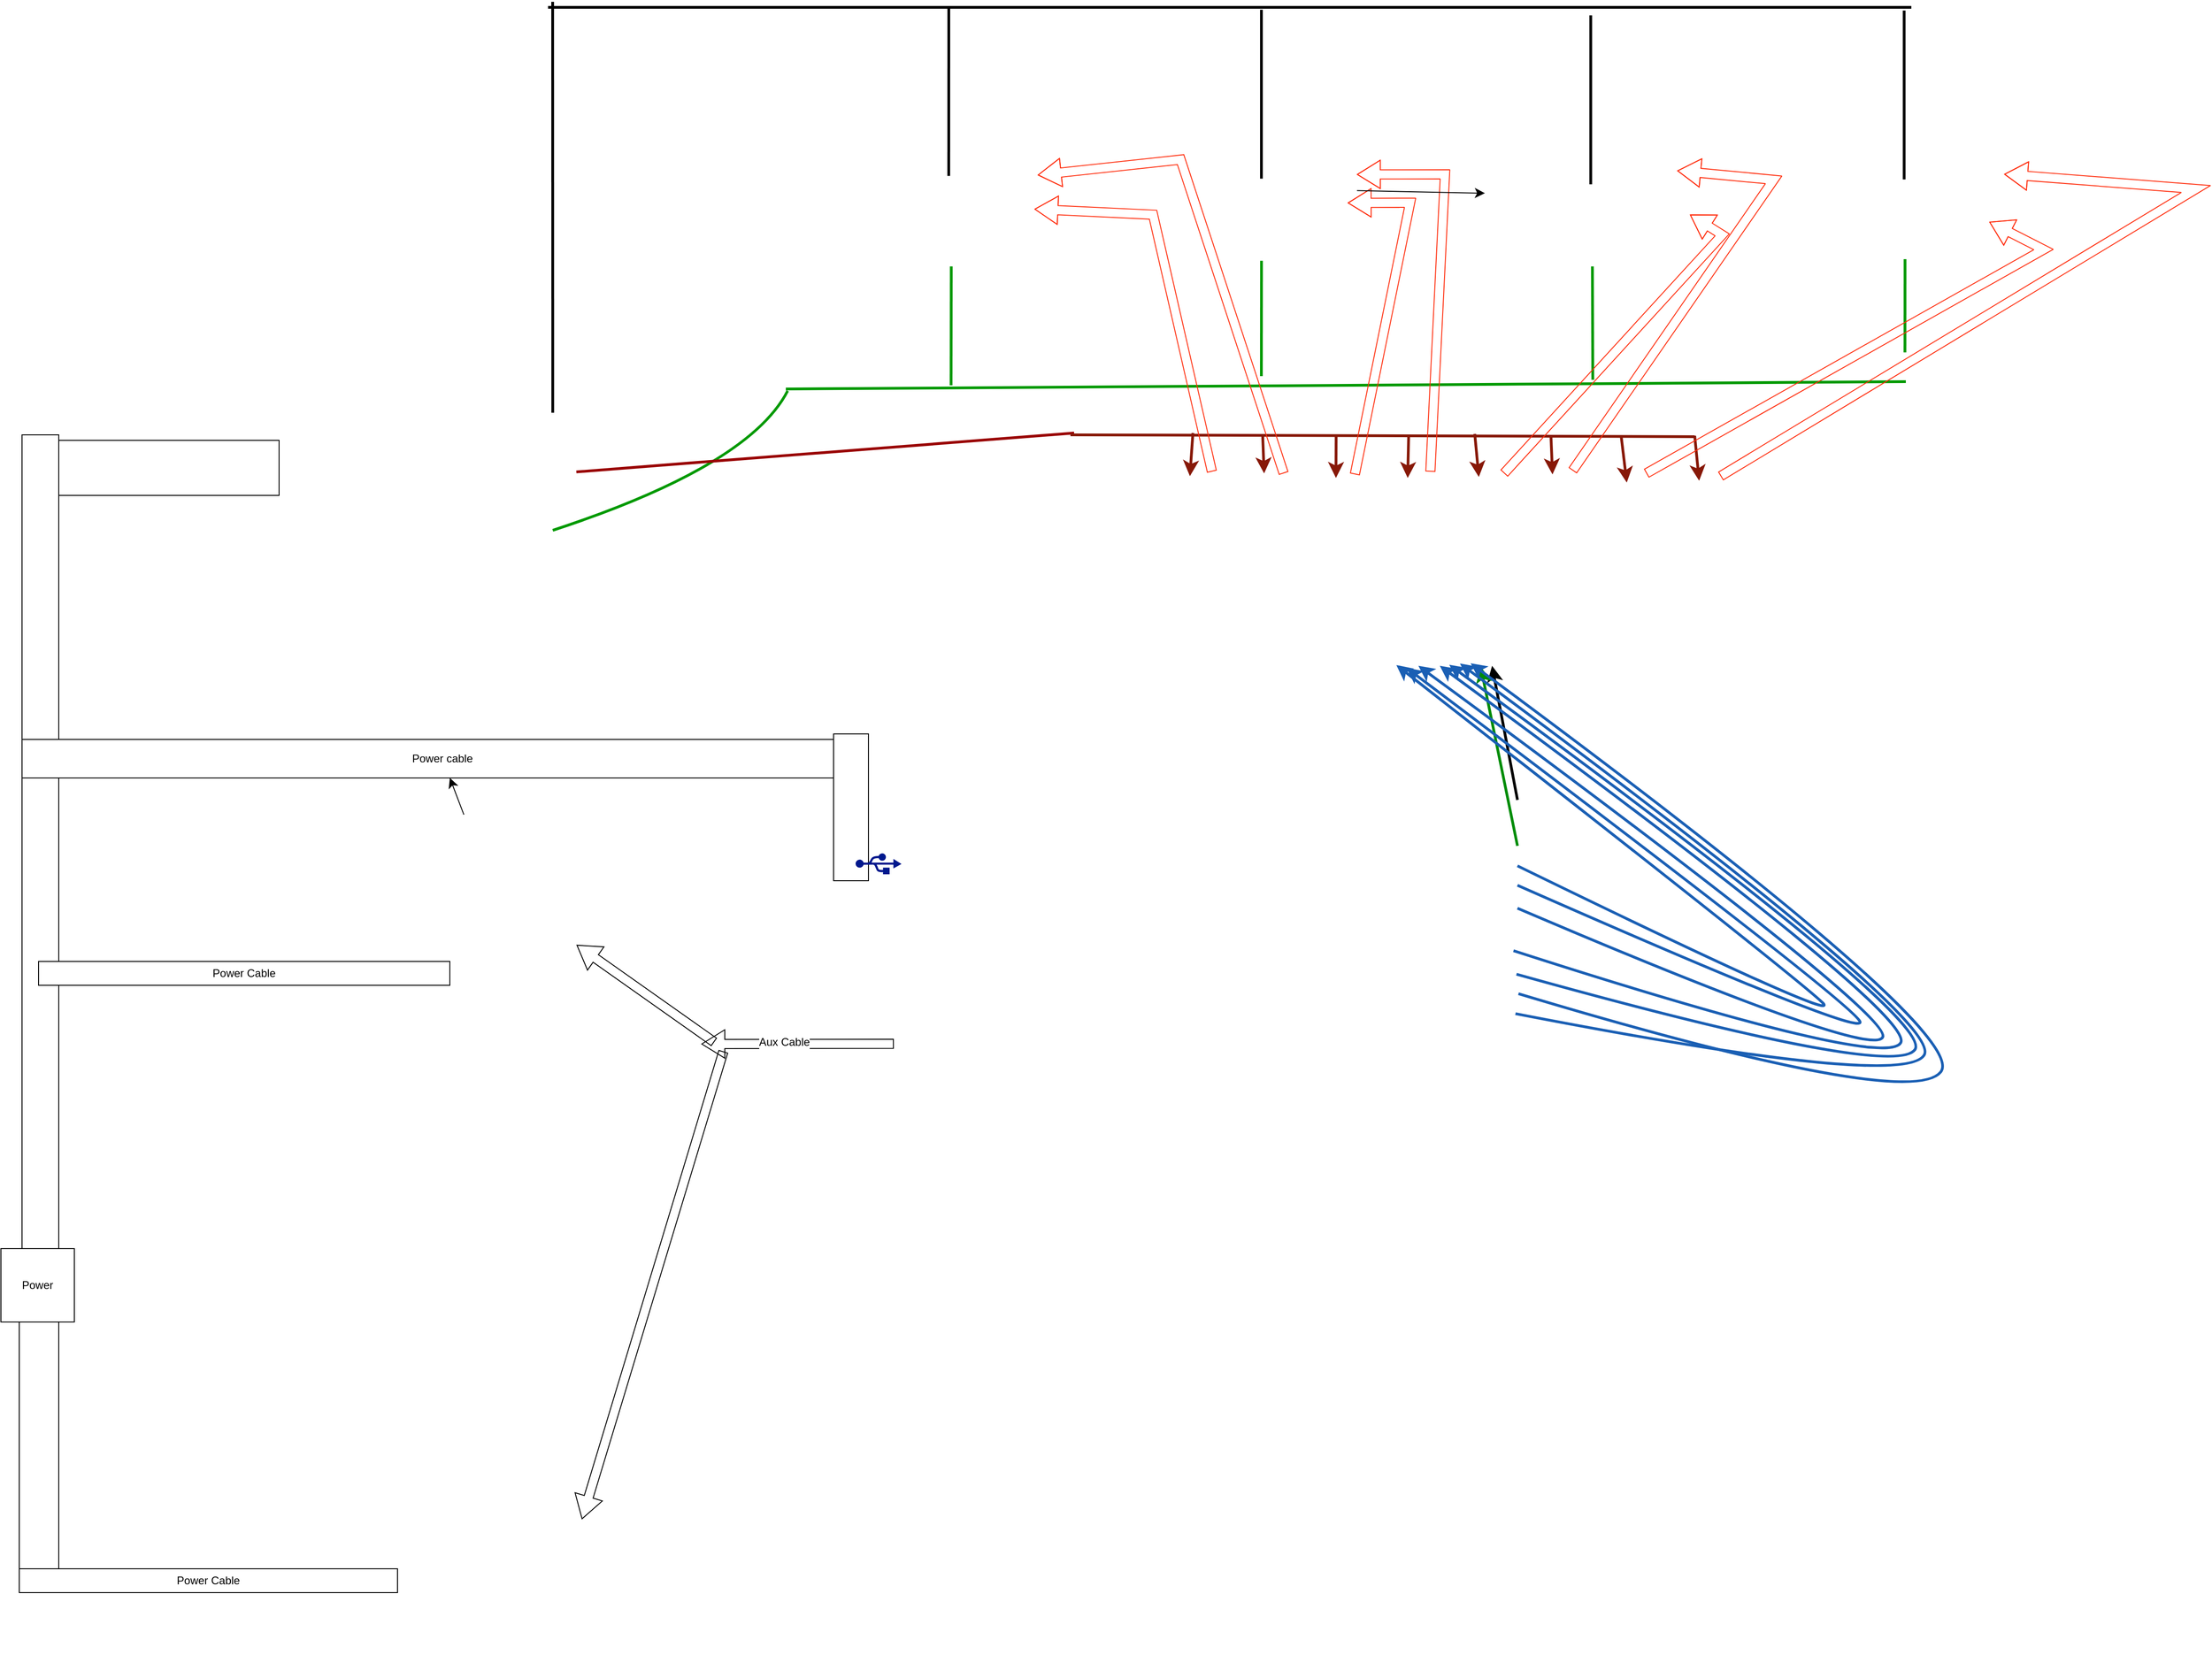 <mxfile version="24.7.16">
  <diagram name="Page-1" id="0RzeLjjQtVXuFLEtvJ7H">
    <mxGraphModel dx="4248" dy="1712" grid="0" gridSize="10" guides="1" tooltips="1" connect="1" arrows="1" fold="1" page="0" pageScale="1" pageWidth="850" pageHeight="1100" math="0" shadow="0">
      <root>
        <mxCell id="0" />
        <mxCell id="1" parent="0" />
        <mxCell id="bnWcLHUahUxrK-K-dOzo-9" value="" style="shape=image;verticalLabelPosition=bottom;labelBackgroundColor=default;verticalAlign=top;aspect=fixed;imageAspect=0;image=https://www.electronics-lab.com/wp-content/uploads/2015/04/8_Channel_Relay_Top.jpg;" vertex="1" parent="1">
          <mxGeometry x="-409" y="182" width="685.71" height="276" as="geometry" />
        </mxCell>
        <mxCell id="bnWcLHUahUxrK-K-dOzo-37" value="" style="shape=image;verticalLabelPosition=bottom;labelBackgroundColor=default;verticalAlign=top;aspect=fixed;imageAspect=0;image=https://hackatronic.com/wp-content/uploads/2021/11/Raspberry-Pi-Pin-Diagram-40-GPIO-Pins--1080x642.jpg;" vertex="1" parent="1">
          <mxGeometry x="-756.003" y="463.003" width="1080" height="642" as="geometry" />
        </mxCell>
        <mxCell id="bnWcLHUahUxrK-K-dOzo-38" value="" style="endArrow=classic;html=1;rounded=0;fontSize=12;startSize=8;endSize=8;curved=1;exitX=0.712;exitY=0.179;exitDx=0;exitDy=0;exitPerimeter=0;entryX=0.575;entryY=0.905;entryDx=0;entryDy=0;entryPerimeter=0;strokeWidth=3;" edge="1" parent="1" source="bnWcLHUahUxrK-K-dOzo-37" target="bnWcLHUahUxrK-K-dOzo-9">
          <mxGeometry width="50" height="50" relative="1" as="geometry">
            <mxPoint x="622" y="795" as="sourcePoint" />
            <mxPoint x="672" y="745" as="targetPoint" />
          </mxGeometry>
        </mxCell>
        <mxCell id="bnWcLHUahUxrK-K-dOzo-39" value="" style="endArrow=classic;html=1;rounded=0;fontSize=12;startSize=8;endSize=8;curved=1;exitX=0.712;exitY=0.257;exitDx=0;exitDy=0;exitPerimeter=0;entryX=0.557;entryY=0.909;entryDx=0;entryDy=0;entryPerimeter=0;strokeColor=#008C09;strokeWidth=3;" edge="1" parent="1" source="bnWcLHUahUxrK-K-dOzo-37" target="bnWcLHUahUxrK-K-dOzo-9">
          <mxGeometry width="50" height="50" relative="1" as="geometry">
            <mxPoint x="223" y="819" as="sourcePoint" />
            <mxPoint x="301" y="579" as="targetPoint" />
          </mxGeometry>
        </mxCell>
        <mxCell id="bnWcLHUahUxrK-K-dOzo-40" value="" style="curved=1;endArrow=classic;html=1;rounded=0;fontSize=12;startSize=8;endSize=8;strokeColor=#1a5fb4;exitX=0.712;exitY=0.291;exitDx=0;exitDy=0;exitPerimeter=0;entryX=0.423;entryY=0.902;entryDx=0;entryDy=0;entryPerimeter=0;strokeWidth=3;" edge="1" parent="1" source="bnWcLHUahUxrK-K-dOzo-37" target="bnWcLHUahUxrK-K-dOzo-9">
          <mxGeometry width="50" height="50" relative="1" as="geometry">
            <mxPoint x="-163.003" y="834.303" as="sourcePoint" />
            <mxPoint x="113.24" y="579.997" as="targetPoint" />
            <Array as="points">
              <mxPoint x="370.44" y="824.12" />
              <mxPoint x="320.44" y="774.12" />
            </Array>
          </mxGeometry>
        </mxCell>
        <mxCell id="bnWcLHUahUxrK-K-dOzo-41" value="" style="curved=1;endArrow=classic;html=1;rounded=0;fontSize=12;startSize=8;endSize=8;strokeColor=#1a5fb4;exitX=0.712;exitY=0.324;exitDx=0;exitDy=0;exitPerimeter=0;entryX=0.439;entryY=0.913;entryDx=0;entryDy=0;entryPerimeter=0;strokeWidth=3;" edge="1" parent="1" source="bnWcLHUahUxrK-K-dOzo-37" target="bnWcLHUahUxrK-K-dOzo-9">
          <mxGeometry width="50" height="50" relative="1" as="geometry">
            <mxPoint x="-162.003" y="855.221" as="sourcePoint" />
            <mxPoint x="247.08" y="641.998" as="targetPoint" />
            <Array as="points">
              <mxPoint x="394" y="839" />
              <mxPoint x="378" y="800" />
            </Array>
          </mxGeometry>
        </mxCell>
        <mxCell id="bnWcLHUahUxrK-K-dOzo-42" value="" style="curved=1;endArrow=classic;html=1;rounded=0;fontSize=12;startSize=8;endSize=8;strokeColor=#1a5fb4;exitX=0.712;exitY=0.363;exitDx=0;exitDy=0;exitPerimeter=0;entryX=0.458;entryY=0.905;entryDx=0;entryDy=0;entryPerimeter=0;strokeWidth=3;" edge="1" parent="1" source="bnWcLHUahUxrK-K-dOzo-37" target="bnWcLHUahUxrK-K-dOzo-9">
          <mxGeometry width="50" height="50" relative="1" as="geometry">
            <mxPoint x="-152.003" y="879.221" as="sourcePoint" />
            <mxPoint x="138" y="597" as="targetPoint" />
            <Array as="points">
              <mxPoint x="404" y="863" />
              <mxPoint x="418" y="809" />
            </Array>
          </mxGeometry>
        </mxCell>
        <mxCell id="bnWcLHUahUxrK-K-dOzo-43" value="" style="curved=1;endArrow=classic;html=1;rounded=0;fontSize=12;startSize=8;endSize=8;strokeColor=#1a5fb4;exitX=0.708;exitY=0.435;exitDx=0;exitDy=0;exitPerimeter=0;entryX=0.492;entryY=0.905;entryDx=0;entryDy=0;entryPerimeter=0;strokeWidth=3;" edge="1" parent="1" source="bnWcLHUahUxrK-K-dOzo-37" target="bnWcLHUahUxrK-K-dOzo-9">
          <mxGeometry width="50" height="50" relative="1" as="geometry">
            <mxPoint x="-142.003" y="889.221" as="sourcePoint" />
            <mxPoint x="161" y="579" as="targetPoint" />
            <Array as="points">
              <mxPoint x="414" y="873" />
              <mxPoint x="447" y="812" />
            </Array>
          </mxGeometry>
        </mxCell>
        <mxCell id="bnWcLHUahUxrK-K-dOzo-44" value="" style="curved=1;endArrow=classic;html=1;rounded=0;fontSize=12;startSize=8;endSize=8;strokeColor=#1a5fb4;exitX=0.711;exitY=0.475;exitDx=0;exitDy=0;exitPerimeter=0;strokeWidth=3;entryX=0.507;entryY=0.901;entryDx=0;entryDy=0;entryPerimeter=0;" edge="1" parent="1" source="bnWcLHUahUxrK-K-dOzo-37" target="bnWcLHUahUxrK-K-dOzo-9">
          <mxGeometry width="50" height="50" relative="1" as="geometry">
            <mxPoint x="-150" y="913" as="sourcePoint" />
            <mxPoint x="185" y="579" as="targetPoint" />
            <Array as="points">
              <mxPoint x="424" y="883" />
              <mxPoint x="468" y="817" />
            </Array>
          </mxGeometry>
        </mxCell>
        <mxCell id="bnWcLHUahUxrK-K-dOzo-45" value="" style="curved=1;endArrow=classic;html=1;rounded=0;fontSize=12;startSize=8;endSize=8;strokeColor=#1a5fb4;exitX=0.71;exitY=0.542;exitDx=0;exitDy=0;exitPerimeter=0;entryX=0.524;entryY=0.896;entryDx=0;entryDy=0;entryPerimeter=0;strokeWidth=3;" edge="1" parent="1" source="bnWcLHUahUxrK-K-dOzo-37" target="bnWcLHUahUxrK-K-dOzo-9">
          <mxGeometry width="50" height="50" relative="1" as="geometry">
            <mxPoint x="-152" y="959" as="sourcePoint" />
            <mxPoint x="185" y="589" as="targetPoint" />
            <Array as="points">
              <mxPoint x="434" y="893" />
              <mxPoint x="478" y="819" />
            </Array>
          </mxGeometry>
        </mxCell>
        <mxCell id="bnWcLHUahUxrK-K-dOzo-46" value="" style="curved=1;endArrow=classic;html=1;rounded=0;fontSize=12;startSize=8;endSize=8;strokeColor=#1a5fb4;exitX=0.713;exitY=0.508;exitDx=0;exitDy=0;exitPerimeter=0;strokeWidth=3;entryX=0.541;entryY=0.895;entryDx=0;entryDy=0;entryPerimeter=0;" edge="1" parent="1" source="bnWcLHUahUxrK-K-dOzo-37" target="bnWcLHUahUxrK-K-dOzo-9">
          <mxGeometry width="50" height="50" relative="1" as="geometry">
            <mxPoint x="-157" y="1016" as="sourcePoint" />
            <mxPoint x="247" y="573" as="targetPoint" />
            <Array as="points">
              <mxPoint x="440" y="917" />
              <mxPoint x="508" y="832" />
            </Array>
          </mxGeometry>
        </mxCell>
        <mxCell id="bnWcLHUahUxrK-K-dOzo-55" value="" style="endArrow=none;html=1;rounded=0;fontSize=12;startSize=8;endSize=8;curved=1;strokeWidth=3;strokeColor=#009900;" edge="1" parent="1">
          <mxGeometry width="50" height="50" relative="1" as="geometry">
            <mxPoint x="-784" y="130" as="sourcePoint" />
            <mxPoint x="436" y="122" as="targetPoint" />
          </mxGeometry>
        </mxCell>
        <mxCell id="bnWcLHUahUxrK-K-dOzo-61" value="" style="shape=image;verticalLabelPosition=bottom;labelBackgroundColor=default;verticalAlign=top;aspect=fixed;imageAspect=0;image=https://m.media-amazon.com/images/I/616pdKaBycL.jpg;clipPath=inset(61.67% 36.67% 0.67% 0.67%);" vertex="1" parent="1">
          <mxGeometry x="-1334" y="111" width="342.72" height="206" as="geometry" />
        </mxCell>
        <mxCell id="bnWcLHUahUxrK-K-dOzo-62" value="" style="endArrow=none;html=1;rounded=0;fontSize=12;startSize=8;endSize=8;curved=1;strokeWidth=3;exitX=0.864;exitY=0.218;exitDx=0;exitDy=0;exitPerimeter=0;" edge="1" parent="1" source="bnWcLHUahUxrK-K-dOzo-61">
          <mxGeometry width="50" height="50" relative="1" as="geometry">
            <mxPoint x="-1042.467" y="72.166" as="sourcePoint" />
            <mxPoint x="-1038" y="-292" as="targetPoint" />
          </mxGeometry>
        </mxCell>
        <mxCell id="bnWcLHUahUxrK-K-dOzo-63" value="" style="endArrow=none;html=1;rounded=0;fontSize=12;startSize=8;endSize=8;curved=1;strokeWidth=3;exitX=0.864;exitY=0.84;exitDx=0;exitDy=0;exitPerimeter=0;strokeColor=#009900;" edge="1" parent="1" source="bnWcLHUahUxrK-K-dOzo-61">
          <mxGeometry width="50" height="50" relative="1" as="geometry">
            <mxPoint x="-885.997" y="273.166" as="sourcePoint" />
            <mxPoint x="-782" y="132" as="targetPoint" />
            <Array as="points">
              <mxPoint x="-824" y="214" />
            </Array>
          </mxGeometry>
        </mxCell>
        <mxCell id="bnWcLHUahUxrK-K-dOzo-64" value="" style="endArrow=none;html=1;rounded=0;fontSize=12;startSize=8;endSize=8;curved=1;strokeWidth=3;strokeColor=#990000;entryX=0.939;entryY=0.531;entryDx=0;entryDy=0;entryPerimeter=0;" edge="1" parent="1" target="bnWcLHUahUxrK-K-dOzo-61">
          <mxGeometry width="50" height="50" relative="1" as="geometry">
            <mxPoint x="-470" y="178" as="sourcePoint" />
            <mxPoint x="-1205.06" y="-278" as="targetPoint" />
          </mxGeometry>
        </mxCell>
        <mxCell id="bnWcLHUahUxrK-K-dOzo-102" value="" style="edgeStyle=none;curved=1;rounded=0;orthogonalLoop=1;jettySize=auto;html=1;fontSize=12;startSize=8;endSize=8;" edge="1" parent="1" source="bnWcLHUahUxrK-K-dOzo-70" target="bnWcLHUahUxrK-K-dOzo-92">
          <mxGeometry relative="1" as="geometry" />
        </mxCell>
        <mxCell id="bnWcLHUahUxrK-K-dOzo-70" value="" style="shape=image;verticalLabelPosition=bottom;labelBackgroundColor=default;verticalAlign=top;aspect=fixed;imageAspect=0;image=https://i5.walmartimages.ca/images/Enlarge/830/429/6000201830429.jpg?odnHeight=2000&amp;odnWidth=2000&amp;odnBg=FFFFFF;" vertex="1" parent="1">
          <mxGeometry x="-1217" y="594" width="266" height="266" as="geometry" />
        </mxCell>
        <mxCell id="bnWcLHUahUxrK-K-dOzo-71" value="" style="shape=image;verticalLabelPosition=bottom;labelBackgroundColor=default;verticalAlign=top;aspect=fixed;imageAspect=0;image=https://m.media-amazon.com/images/I/610Y7yIHbsL.jpg;" vertex="1" parent="1">
          <mxGeometry x="-1180" y="1229" width="280" height="280" as="geometry" />
        </mxCell>
        <mxCell id="bnWcLHUahUxrK-K-dOzo-30" value="" style="endArrow=classic;html=1;rounded=0;fontSize=12;startSize=8;endSize=8;curved=1;entryX=0.095;entryY=0.156;entryDx=0;entryDy=0;entryPerimeter=0;strokeColor=#871807;strokeWidth=3;" edge="1" parent="1" target="bnWcLHUahUxrK-K-dOzo-9">
          <mxGeometry width="50" height="50" relative="1" as="geometry">
            <mxPoint x="-340.57" y="178" as="sourcePoint" />
            <mxPoint x="-343.915" y="217.052" as="targetPoint" />
          </mxGeometry>
        </mxCell>
        <mxCell id="bnWcLHUahUxrK-K-dOzo-74" value="" style="endArrow=classic;html=1;rounded=0;fontSize=12;startSize=8;endSize=8;curved=1;strokeColor=#871807;strokeWidth=3;" edge="1" parent="1">
          <mxGeometry width="50" height="50" relative="1" as="geometry">
            <mxPoint x="-264.57" y="181" as="sourcePoint" />
            <mxPoint x="-263" y="222" as="targetPoint" />
          </mxGeometry>
        </mxCell>
        <mxCell id="bnWcLHUahUxrK-K-dOzo-75" value="" style="endArrow=classic;html=1;rounded=0;fontSize=12;startSize=8;endSize=8;curved=1;entryX=0.327;entryY=0.163;entryDx=0;entryDy=0;entryPerimeter=0;strokeColor=#871807;strokeWidth=3;" edge="1" parent="1" target="bnWcLHUahUxrK-K-dOzo-9">
          <mxGeometry width="50" height="50" relative="1" as="geometry">
            <mxPoint x="-184.57" y="180" as="sourcePoint" />
            <mxPoint x="-182.773" y="223.952" as="targetPoint" />
          </mxGeometry>
        </mxCell>
        <mxCell id="bnWcLHUahUxrK-K-dOzo-76" value="" style="endArrow=classic;html=1;rounded=0;fontSize=12;startSize=8;endSize=8;curved=1;entryX=0.441;entryY=0.163;entryDx=0;entryDy=0;entryPerimeter=0;strokeColor=#871807;strokeWidth=3;" edge="1" parent="1" target="bnWcLHUahUxrK-K-dOzo-9">
          <mxGeometry width="50" height="50" relative="1" as="geometry">
            <mxPoint x="-105.57" y="181" as="sourcePoint" />
            <mxPoint x="-106.659" y="223.124" as="targetPoint" />
          </mxGeometry>
        </mxCell>
        <mxCell id="bnWcLHUahUxrK-K-dOzo-77" value="" style="endArrow=classic;html=1;rounded=0;fontSize=12;startSize=8;endSize=8;curved=1;strokeColor=#871807;strokeWidth=3;entryX=0.554;entryY=0.159;entryDx=0;entryDy=0;entryPerimeter=0;" edge="1" parent="1" target="bnWcLHUahUxrK-K-dOzo-9">
          <mxGeometry width="50" height="50" relative="1" as="geometry">
            <mxPoint x="-33.57" y="179" as="sourcePoint" />
            <mxPoint x="-35" y="224" as="targetPoint" />
          </mxGeometry>
        </mxCell>
        <mxCell id="bnWcLHUahUxrK-K-dOzo-78" value="" style="endArrow=classic;html=1;rounded=0;fontSize=12;startSize=8;endSize=8;curved=1;entryX=0.671;entryY=0.149;entryDx=0;entryDy=0;entryPerimeter=0;strokeColor=#871807;strokeWidth=3;" edge="1" parent="1" target="bnWcLHUahUxrK-K-dOzo-9">
          <mxGeometry width="50" height="50" relative="1" as="geometry">
            <mxPoint x="49.43" y="181" as="sourcePoint" />
            <mxPoint x="51.054" y="212.912" as="targetPoint" />
          </mxGeometry>
        </mxCell>
        <mxCell id="bnWcLHUahUxrK-K-dOzo-79" value="" style="endArrow=classic;html=1;rounded=0;fontSize=12;startSize=8;endSize=8;curved=1;entryX=0.789;entryY=0.181;entryDx=0;entryDy=0;entryPerimeter=0;strokeColor=#871807;strokeWidth=3;" edge="1" parent="1" target="bnWcLHUahUxrK-K-dOzo-9">
          <mxGeometry width="50" height="50" relative="1" as="geometry">
            <mxPoint x="126" y="182" as="sourcePoint" />
            <mxPoint x="131.968" y="222.02" as="targetPoint" />
          </mxGeometry>
        </mxCell>
        <mxCell id="bnWcLHUahUxrK-K-dOzo-80" value="" style="endArrow=classic;html=1;rounded=0;fontSize=12;startSize=8;endSize=8;curved=1;entryX=0.904;entryY=0.174;entryDx=0;entryDy=0;entryPerimeter=0;strokeColor=#871807;strokeWidth=3;" edge="1" parent="1" target="bnWcLHUahUxrK-K-dOzo-9">
          <mxGeometry width="50" height="50" relative="1" as="geometry">
            <mxPoint x="206" y="181" as="sourcePoint" />
            <mxPoint x="208.082" y="226.988" as="targetPoint" />
          </mxGeometry>
        </mxCell>
        <mxCell id="bnWcLHUahUxrK-K-dOzo-21" value="" style="endArrow=none;html=1;rounded=0;fontSize=12;startSize=8;endSize=8;curved=1;strokeColor=#871807;strokeWidth=3;" edge="1" parent="1">
          <mxGeometry width="50" height="50" relative="1" as="geometry">
            <mxPoint x="-474" y="180" as="sourcePoint" />
            <mxPoint x="206" y="182" as="targetPoint" />
          </mxGeometry>
        </mxCell>
        <mxCell id="bnWcLHUahUxrK-K-dOzo-85" value="" style="group" vertex="1" connectable="0" parent="1">
          <mxGeometry x="-720" y="-286" width="1363" height="384" as="geometry" />
        </mxCell>
        <mxCell id="bnWcLHUahUxrK-K-dOzo-10" value="" style="shape=image;verticalLabelPosition=bottom;labelBackgroundColor=default;verticalAlign=top;aspect=fixed;imageAspect=0;image=https://www.electronicshub.org/wp-content/uploads/2021/08/120V-15A-Outlet.png;" vertex="1" parent="bnWcLHUahUxrK-K-dOzo-85">
          <mxGeometry y="37.357" width="323.203" height="323.203" as="geometry" />
        </mxCell>
        <mxCell id="bnWcLHUahUxrK-K-dOzo-11" value="" style="shape=image;verticalLabelPosition=bottom;labelBackgroundColor=default;verticalAlign=top;aspect=fixed;imageAspect=0;image=https://www.electronicshub.org/wp-content/uploads/2021/08/120V-15A-Outlet.png;" vertex="1" parent="bnWcLHUahUxrK-K-dOzo-85">
          <mxGeometry x="340.533" y="37.357" width="323.203" height="323.203" as="geometry" />
        </mxCell>
        <mxCell id="bnWcLHUahUxrK-K-dOzo-12" value="" style="shape=image;verticalLabelPosition=bottom;labelBackgroundColor=default;verticalAlign=top;aspect=fixed;imageAspect=0;image=https://www.electronicshub.org/wp-content/uploads/2021/08/120V-15A-Outlet.png;" vertex="1" parent="bnWcLHUahUxrK-K-dOzo-85">
          <mxGeometry x="697.53" y="44.308" width="323.203" height="323.203" as="geometry" />
        </mxCell>
        <mxCell id="bnWcLHUahUxrK-K-dOzo-13" value="" style="shape=image;verticalLabelPosition=bottom;labelBackgroundColor=default;verticalAlign=top;aspect=fixed;imageAspect=0;image=https://www.electronicshub.org/wp-content/uploads/2021/08/120V-15A-Outlet.png;" vertex="1" parent="bnWcLHUahUxrK-K-dOzo-85">
          <mxGeometry x="1039.797" y="42.57" width="323.203" height="323.203" as="geometry" />
        </mxCell>
        <mxCell id="bnWcLHUahUxrK-K-dOzo-56" value="" style="endArrow=none;html=1;rounded=0;fontSize=12;startSize=8;endSize=8;curved=1;strokeWidth=3;strokeColor=#009900;entryX=0.322;entryY=0.748;entryDx=0;entryDy=0;entryPerimeter=0;" edge="1" parent="bnWcLHUahUxrK-K-dOzo-85">
          <mxGeometry width="50" height="50" relative="1" as="geometry">
            <mxPoint x="116" y="412" as="sourcePoint" />
            <mxPoint x="116.202" y="282.356" as="targetPoint" />
          </mxGeometry>
        </mxCell>
        <mxCell id="bnWcLHUahUxrK-K-dOzo-57" value="" style="endArrow=none;html=1;rounded=0;fontSize=12;startSize=8;endSize=8;curved=1;strokeWidth=3;strokeColor=#009900;entryX=0.322;entryY=0.748;entryDx=0;entryDy=0;entryPerimeter=0;" edge="1" parent="bnWcLHUahUxrK-K-dOzo-85">
          <mxGeometry width="50" height="50" relative="1" as="geometry">
            <mxPoint x="454" y="402" as="sourcePoint" />
            <mxPoint x="454.136" y="276.275" as="targetPoint" />
          </mxGeometry>
        </mxCell>
        <mxCell id="bnWcLHUahUxrK-K-dOzo-58" value="" style="endArrow=none;html=1;rounded=0;fontSize=12;startSize=8;endSize=8;curved=1;strokeWidth=3;strokeColor=#009900;entryX=0.322;entryY=0.748;entryDx=0;entryDy=0;entryPerimeter=0;" edge="1" parent="bnWcLHUahUxrK-K-dOzo-85">
          <mxGeometry width="50" height="50" relative="1" as="geometry">
            <mxPoint x="815" y="406" as="sourcePoint" />
            <mxPoint x="814.599" y="282.356" as="targetPoint" />
          </mxGeometry>
        </mxCell>
        <mxCell id="bnWcLHUahUxrK-K-dOzo-59" value="" style="endArrow=none;html=1;rounded=0;fontSize=12;startSize=8;endSize=8;curved=1;strokeWidth=3;strokeColor=#009900;entryX=0.322;entryY=0.748;entryDx=0;entryDy=0;entryPerimeter=0;" edge="1" parent="bnWcLHUahUxrK-K-dOzo-85">
          <mxGeometry width="50" height="50" relative="1" as="geometry">
            <mxPoint x="1155.041" y="376.181" as="sourcePoint" />
            <mxPoint x="1155.133" y="274.537" as="targetPoint" />
          </mxGeometry>
        </mxCell>
        <mxCell id="bnWcLHUahUxrK-K-dOzo-65" value="" style="endArrow=none;html=1;rounded=0;fontSize=12;startSize=8;endSize=8;curved=1;exitX=0.351;exitY=0.453;exitDx=0;exitDy=0;exitPerimeter=0;strokeWidth=3;" edge="1" parent="bnWcLHUahUxrK-K-dOzo-85" source="bnWcLHUahUxrK-K-dOzo-10">
          <mxGeometry width="50" height="50" relative="1" as="geometry">
            <mxPoint x="-90.982" y="119.891" as="sourcePoint" />
            <mxPoint x="113.511" as="targetPoint" />
          </mxGeometry>
        </mxCell>
        <mxCell id="bnWcLHUahUxrK-K-dOzo-66" value="" style="endArrow=none;html=1;rounded=0;fontSize=12;startSize=8;endSize=8;curved=1;exitX=0.351;exitY=0.453;exitDx=0;exitDy=0;exitPerimeter=0;strokeWidth=3;" edge="1" parent="bnWcLHUahUxrK-K-dOzo-85">
          <mxGeometry width="50" height="50" relative="1" as="geometry">
            <mxPoint x="454.045" y="186.787" as="sourcePoint" />
            <mxPoint x="454.045" y="2.606" as="targetPoint" />
          </mxGeometry>
        </mxCell>
        <mxCell id="bnWcLHUahUxrK-K-dOzo-67" value="" style="endArrow=none;html=1;rounded=0;fontSize=12;startSize=8;endSize=8;curved=1;exitX=0.351;exitY=0.453;exitDx=0;exitDy=0;exitPerimeter=0;strokeWidth=3;" edge="1" parent="bnWcLHUahUxrK-K-dOzo-85">
          <mxGeometry width="50" height="50" relative="1" as="geometry">
            <mxPoint x="812.774" y="192.869" as="sourcePoint" />
            <mxPoint x="812.774" y="8.688" as="targetPoint" />
          </mxGeometry>
        </mxCell>
        <mxCell id="bnWcLHUahUxrK-K-dOzo-68" value="" style="endArrow=none;html=1;rounded=0;fontSize=12;startSize=8;endSize=8;curved=1;exitX=0.351;exitY=0.453;exitDx=0;exitDy=0;exitPerimeter=0;strokeWidth=3;" edge="1" parent="bnWcLHUahUxrK-K-dOzo-85">
          <mxGeometry width="50" height="50" relative="1" as="geometry">
            <mxPoint x="1154.174" y="187.656" as="sourcePoint" />
            <mxPoint x="1154.174" y="3.475" as="targetPoint" />
          </mxGeometry>
        </mxCell>
        <mxCell id="bnWcLHUahUxrK-K-dOzo-72" value="" style="shape=image;html=1;verticalAlign=top;verticalLabelPosition=bottom;labelBackgroundColor=#ffffff;imageAspect=0;aspect=fixed;image=https://cdn1.iconfinder.com/data/icons/unicons-line-vol-1/24/arrow-break-128.png" vertex="1" parent="bnWcLHUahUxrK-K-dOzo-85">
          <mxGeometry x="193" y="188.09" width="23.15" height="23.15" as="geometry" />
        </mxCell>
        <mxCell id="bnWcLHUahUxrK-K-dOzo-54" value="" style="endArrow=none;html=1;rounded=0;fontSize=12;startSize=8;endSize=8;curved=1;strokeWidth=3;" edge="1" parent="bnWcLHUahUxrK-K-dOzo-85">
          <mxGeometry width="50" height="50" relative="1" as="geometry">
            <mxPoint x="1162" as="sourcePoint" />
            <mxPoint x="-323" as="targetPoint" />
          </mxGeometry>
        </mxCell>
        <mxCell id="bnWcLHUahUxrK-K-dOzo-107" value="" style="shape=image;html=1;verticalAlign=top;verticalLabelPosition=bottom;labelBackgroundColor=#ffffff;imageAspect=0;aspect=fixed;image=https://cdn1.iconfinder.com/data/icons/unicons-line-vol-1/24/arrow-break-128.png" vertex="1" parent="bnWcLHUahUxrK-K-dOzo-85">
          <mxGeometry x="1234" y="192.6" width="23.15" height="23.15" as="geometry" />
        </mxCell>
        <mxCell id="bnWcLHUahUxrK-K-dOzo-86" value="" style="group" vertex="1" connectable="0" parent="1">
          <mxGeometry x="-384" y="-120" width="1136" height="98" as="geometry" />
        </mxCell>
        <mxCell id="bnWcLHUahUxrK-K-dOzo-16" value="" style="shape=flexArrow;endArrow=classic;html=1;rounded=0;fontSize=12;startSize=8;endSize=8;curved=1;exitX=0.13;exitY=0.138;exitDx=0;exitDy=0;exitPerimeter=0;entryX=0.64;entryY=0.565;entryDx=0;entryDy=0;entryPerimeter=0;strokeColor=#FF2D0D;" edge="1" parent="bnWcLHUahUxrK-K-dOzo-86" source="bnWcLHUahUxrK-K-dOzo-9" target="bnWcLHUahUxrK-K-dOzo-10">
          <mxGeometry width="50" height="50" relative="1" as="geometry">
            <mxPoint x="137.4" y="303.116" as="sourcePoint" />
            <mxPoint x="31.926" y="-248.001" as="targetPoint" />
            <Array as="points">
              <mxPoint y="60" />
            </Array>
          </mxGeometry>
        </mxCell>
        <mxCell id="bnWcLHUahUxrK-K-dOzo-47" value="" style="shape=flexArrow;endArrow=classic;html=1;rounded=0;fontSize=12;startSize=8;endSize=8;curved=1;exitX=0.357;exitY=0.149;exitDx=0;exitDy=0;exitPerimeter=0;entryX=0.642;entryY=0.544;entryDx=0;entryDy=0;entryPerimeter=0;strokeColor=#FF2D0D;" edge="1" parent="bnWcLHUahUxrK-K-dOzo-86" source="bnWcLHUahUxrK-K-dOzo-9" target="bnWcLHUahUxrK-K-dOzo-11">
          <mxGeometry width="50" height="50" relative="1" as="geometry">
            <mxPoint x="417.47" y="291.116" as="sourcePoint" />
            <mxPoint x="173" y="-296" as="targetPoint" />
            <Array as="points">
              <mxPoint x="280" y="47" />
            </Array>
          </mxGeometry>
        </mxCell>
        <mxCell id="bnWcLHUahUxrK-K-dOzo-48" value="" style="shape=flexArrow;endArrow=classic;html=1;rounded=0;fontSize=12;startSize=8;endSize=8;curved=1;exitX=0.477;exitY=0.138;exitDx=0;exitDy=0;exitPerimeter=0;entryX=0.673;entryY=0.448;entryDx=0;entryDy=0;entryPerimeter=0;strokeColor=#FF2D0D;" edge="1" parent="bnWcLHUahUxrK-K-dOzo-86" source="bnWcLHUahUxrK-K-dOzo-9" target="bnWcLHUahUxrK-K-dOzo-11">
          <mxGeometry width="50" height="50" relative="1" as="geometry">
            <mxPoint x="553.47" y="280.116" as="sourcePoint" />
            <mxPoint x="553" y="-265" as="targetPoint" />
            <Array as="points">
              <mxPoint x="318" y="16" />
            </Array>
          </mxGeometry>
        </mxCell>
        <mxCell id="bnWcLHUahUxrK-K-dOzo-49" value="" style="shape=flexArrow;endArrow=classic;html=1;rounded=0;fontSize=12;startSize=8;endSize=8;curved=1;exitX=0.594;exitY=0.145;exitDx=0;exitDy=0;exitPerimeter=0;strokeColor=#FF2D0D;entryX=0.691;entryY=0.562;entryDx=0;entryDy=0;entryPerimeter=0;" edge="1" parent="bnWcLHUahUxrK-K-dOzo-86" source="bnWcLHUahUxrK-K-dOzo-9" target="bnWcLHUahUxrK-K-dOzo-12">
          <mxGeometry width="50" height="50" relative="1" as="geometry">
            <mxPoint x="696.47" y="291.116" as="sourcePoint" />
            <mxPoint x="834" y="-248" as="targetPoint" />
            <Array as="points">
              <mxPoint x="620" y="82" />
            </Array>
          </mxGeometry>
        </mxCell>
        <mxCell id="bnWcLHUahUxrK-K-dOzo-50" value="" style="shape=flexArrow;endArrow=classic;html=1;rounded=0;fontSize=12;startSize=8;endSize=8;curved=1;strokeColor=#FF2D0D;exitX=0.703;exitY=0.134;exitDx=0;exitDy=0;exitPerimeter=0;entryX=0.648;entryY=0.414;entryDx=0;entryDy=0;entryPerimeter=0;" edge="1" parent="bnWcLHUahUxrK-K-dOzo-86" source="bnWcLHUahUxrK-K-dOzo-9" target="bnWcLHUahUxrK-K-dOzo-12">
          <mxGeometry width="50" height="50" relative="1" as="geometry">
            <mxPoint x="827" y="285" as="sourcePoint" />
            <mxPoint x="844" y="-287" as="targetPoint" />
            <Array as="points">
              <mxPoint x="676" y="22" />
            </Array>
          </mxGeometry>
        </mxCell>
        <mxCell id="bnWcLHUahUxrK-K-dOzo-51" value="" style="shape=flexArrow;endArrow=classic;html=1;rounded=0;fontSize=12;startSize=8;endSize=8;curved=1;exitX=0.82;exitY=0.145;exitDx=0;exitDy=0;exitPerimeter=0;strokeColor=#FF2D0D;entryX=0.641;entryY=0.592;entryDx=0;entryDy=0;entryPerimeter=0;" edge="1" parent="bnWcLHUahUxrK-K-dOzo-86" source="bnWcLHUahUxrK-K-dOzo-9" target="bnWcLHUahUxrK-K-dOzo-13">
          <mxGeometry width="50" height="50" relative="1" as="geometry">
            <mxPoint x="973.0" y="289.116" as="sourcePoint" />
            <mxPoint x="1231" y="-248" as="targetPoint" />
            <Array as="points">
              <mxPoint x="970" y="98" />
            </Array>
          </mxGeometry>
        </mxCell>
        <mxCell id="bnWcLHUahUxrK-K-dOzo-52" value="" style="shape=flexArrow;endArrow=classic;html=1;rounded=0;fontSize=12;startSize=8;endSize=8;curved=1;exitX=0.938;exitY=0.156;exitDx=0;exitDy=0;exitPerimeter=0;strokeColor=#FF2D0D;entryX=0.691;entryY=0.431;entryDx=0;entryDy=0;entryPerimeter=0;" edge="1" parent="bnWcLHUahUxrK-K-dOzo-86" source="bnWcLHUahUxrK-K-dOzo-9" target="bnWcLHUahUxrK-K-dOzo-13">
          <mxGeometry width="50" height="50" relative="1" as="geometry">
            <mxPoint x="1113" y="290.116" as="sourcePoint" />
            <mxPoint x="1242" y="-283" as="targetPoint" />
            <Array as="points">
              <mxPoint x="1136" y="32" />
            </Array>
          </mxGeometry>
        </mxCell>
        <mxCell id="bnWcLHUahUxrK-K-dOzo-73" value="" style="shape=flexArrow;endArrow=classic;html=1;rounded=0;fontSize=12;startSize=8;endSize=8;curved=1;exitX=0.244;exitY=0.145;exitDx=0;exitDy=0;exitPerimeter=0;strokeColor=#FF2D0D;entryX=0.651;entryY=0.45;entryDx=0;entryDy=0;entryPerimeter=0;" edge="1" parent="bnWcLHUahUxrK-K-dOzo-86" source="bnWcLHUahUxrK-K-dOzo-9" target="bnWcLHUahUxrK-K-dOzo-10">
          <mxGeometry width="50" height="50" relative="1" as="geometry">
            <mxPoint x="273.47" y="291.116" as="sourcePoint" />
            <mxPoint x="29" y="-296" as="targetPoint" />
            <Array as="points">
              <mxPoint x="30" />
            </Array>
          </mxGeometry>
        </mxCell>
        <mxCell id="bnWcLHUahUxrK-K-dOzo-103" value="" style="shape=image;html=1;verticalAlign=top;verticalLabelPosition=bottom;labelBackgroundColor=#ffffff;imageAspect=0;aspect=fixed;image=https://cdn1.iconfinder.com/data/icons/unicons-line-vol-1/24/arrow-break-128.png" vertex="1" parent="bnWcLHUahUxrK-K-dOzo-86">
          <mxGeometry x="199" y="22" width="23.15" height="23.15" as="geometry" />
        </mxCell>
        <mxCell id="bnWcLHUahUxrK-K-dOzo-106" value="" style="shape=image;html=1;verticalAlign=top;verticalLabelPosition=bottom;labelBackgroundColor=#ffffff;imageAspect=0;aspect=fixed;image=https://cdn1.iconfinder.com/data/icons/unicons-line-vol-1/24/arrow-break-128.png" vertex="1" parent="bnWcLHUahUxrK-K-dOzo-86">
          <mxGeometry x="554" y="27" width="23.15" height="23.15" as="geometry" />
        </mxCell>
        <mxCell id="bnWcLHUahUxrK-K-dOzo-90" value="" style="rounded=0;whiteSpace=wrap;html=1;" vertex="1" parent="1">
          <mxGeometry x="-1584" y="186" width="248" height="60" as="geometry" />
        </mxCell>
        <mxCell id="bnWcLHUahUxrK-K-dOzo-91" value="" style="rounded=0;whiteSpace=wrap;html=1;" vertex="1" parent="1">
          <mxGeometry x="-1616" y="180" width="40" height="914" as="geometry" />
        </mxCell>
        <mxCell id="bnWcLHUahUxrK-K-dOzo-92" value="Power cable" style="rounded=0;whiteSpace=wrap;html=1;" vertex="1" parent="1">
          <mxGeometry x="-1616" y="512" width="916" height="42" as="geometry" />
        </mxCell>
        <mxCell id="bnWcLHUahUxrK-K-dOzo-93" value="" style="rounded=0;whiteSpace=wrap;html=1;" vertex="1" parent="1">
          <mxGeometry x="-732" y="506" width="38" height="160" as="geometry" />
        </mxCell>
        <mxCell id="bnWcLHUahUxrK-K-dOzo-95" value="" style="sketch=0;aspect=fixed;pointerEvents=1;shadow=0;dashed=0;html=1;strokeColor=none;labelPosition=center;verticalLabelPosition=bottom;verticalAlign=top;align=center;fillColor=#00188D;shape=mxgraph.mscae.enterprise.usb" vertex="1" parent="1">
          <mxGeometry x="-708" y="636" width="50" height="23" as="geometry" />
        </mxCell>
        <mxCell id="bnWcLHUahUxrK-K-dOzo-96" value="Power Cable" style="rounded=0;whiteSpace=wrap;html=1;" vertex="1" parent="1">
          <mxGeometry x="-1598" y="754" width="448" height="26" as="geometry" />
        </mxCell>
        <mxCell id="bnWcLHUahUxrK-K-dOzo-97" value="Power" style="whiteSpace=wrap;html=1;aspect=fixed;" vertex="1" parent="1">
          <mxGeometry x="-1639" y="1067" width="80" height="80" as="geometry" />
        </mxCell>
        <mxCell id="bnWcLHUahUxrK-K-dOzo-98" value="" style="shape=flexArrow;endArrow=classic;html=1;rounded=0;fontSize=12;startSize=8;endSize=8;curved=1;exitX=0.083;exitY=0.593;exitDx=0;exitDy=0;exitPerimeter=0;" edge="1" parent="1" source="bnWcLHUahUxrK-K-dOzo-37">
          <mxGeometry width="50" height="50" relative="1" as="geometry">
            <mxPoint x="-809" y="919" as="sourcePoint" />
            <mxPoint x="-876" y="844" as="targetPoint" />
          </mxGeometry>
        </mxCell>
        <mxCell id="bnWcLHUahUxrK-K-dOzo-101" value="Aux Cable" style="edgeLabel;html=1;align=center;verticalAlign=middle;resizable=0;points=[];fontSize=12;" vertex="1" connectable="0" parent="bnWcLHUahUxrK-K-dOzo-98">
          <mxGeometry x="0.141" y="-2" relative="1" as="geometry">
            <mxPoint as="offset" />
          </mxGeometry>
        </mxCell>
        <mxCell id="bnWcLHUahUxrK-K-dOzo-99" value="" style="shape=flexArrow;endArrow=classic;html=1;rounded=0;fontSize=12;startSize=8;endSize=8;curved=1;entryX=0.771;entryY=0.534;entryDx=0;entryDy=0;entryPerimeter=0;" edge="1" parent="1" target="bnWcLHUahUxrK-K-dOzo-70">
          <mxGeometry width="50" height="50" relative="1" as="geometry">
            <mxPoint x="-862" y="842" as="sourcePoint" />
            <mxPoint x="-794" y="740" as="targetPoint" />
          </mxGeometry>
        </mxCell>
        <mxCell id="bnWcLHUahUxrK-K-dOzo-100" value="" style="shape=flexArrow;endArrow=classic;html=1;rounded=0;fontSize=12;startSize=8;endSize=8;curved=1;entryX=0.621;entryY=0.475;entryDx=0;entryDy=0;entryPerimeter=0;" edge="1" parent="1" target="bnWcLHUahUxrK-K-dOzo-71">
          <mxGeometry width="50" height="50" relative="1" as="geometry">
            <mxPoint x="-852" y="852" as="sourcePoint" />
            <mxPoint x="-1002" y="746" as="targetPoint" />
          </mxGeometry>
        </mxCell>
        <mxCell id="bnWcLHUahUxrK-K-dOzo-104" value="" style="edgeStyle=none;curved=1;rounded=0;orthogonalLoop=1;jettySize=auto;html=1;fontSize=12;startSize=8;endSize=8;" edge="1" parent="1" source="bnWcLHUahUxrK-K-dOzo-103" target="bnWcLHUahUxrK-K-dOzo-12">
          <mxGeometry relative="1" as="geometry" />
        </mxCell>
        <mxCell id="bnWcLHUahUxrK-K-dOzo-108" value="" style="rounded=0;whiteSpace=wrap;html=1;" vertex="1" parent="1">
          <mxGeometry x="-1619" y="1147" width="43" height="295" as="geometry" />
        </mxCell>
        <mxCell id="bnWcLHUahUxrK-K-dOzo-109" value="Power Cable" style="rounded=0;whiteSpace=wrap;html=1;" vertex="1" parent="1">
          <mxGeometry x="-1619" y="1416" width="412" height="26" as="geometry" />
        </mxCell>
      </root>
    </mxGraphModel>
  </diagram>
</mxfile>
